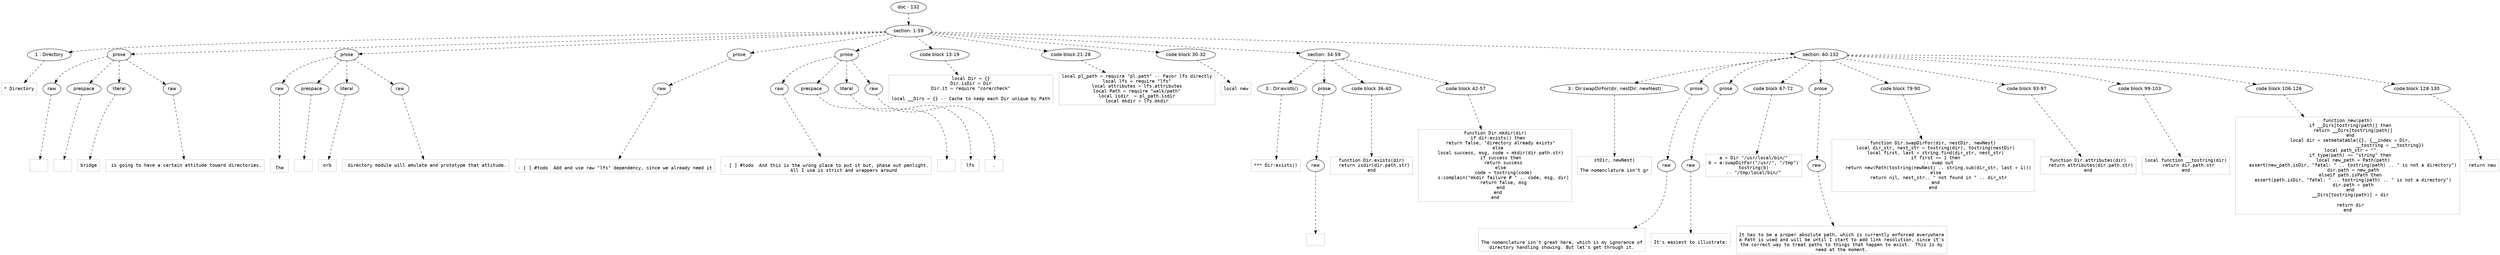 digraph lpegNode {

node [fontname=Helvetica]
edge [style=dashed]

doc_0 [label="doc - 132"]


doc_0 -> { section_1}
{rank=same; section_1}

section_1 [label="section: 1-59"]


// END RANK doc_0

section_1 -> { header_2 prose_3 prose_4 prose_5 prose_6 codeblock_7 codeblock_8 codeblock_9 section_10 section_11}
{rank=same; header_2 prose_3 prose_4 prose_5 prose_6 codeblock_7 codeblock_8 codeblock_9 section_10 section_11}

header_2 [label="1 : Directory"]

prose_3 [label="prose"]

prose_4 [label="prose"]

prose_5 [label="prose"]

prose_6 [label="prose"]

codeblock_7 [label="code block 13-19"]

codeblock_8 [label="code block 21-28"]

codeblock_9 [label="code block 30-32"]

section_10 [label="section: 34-59"]

section_11 [label="section: 60-132"]


// END RANK section_1

header_2 -> leaf_12
leaf_12  [color=Gray,shape=rectangle,fontname=Inconsolata,label="* Directory"]
// END RANK header_2

prose_3 -> { raw_13 prespace_14 literal_15 raw_16}
{rank=same; raw_13 prespace_14 literal_15 raw_16}

raw_13 [label="raw"]

prespace_14 [label="prespace"]

literal_15 [label="literal"]

raw_16 [label="raw"]


// END RANK prose_3

raw_13 -> leaf_17
leaf_17  [color=Gray,shape=rectangle,fontname=Inconsolata,label="
"]
// END RANK raw_13

prespace_14 -> leaf_18
leaf_18  [color=Gray,shape=rectangle,fontname=Inconsolata,label=""]
// END RANK prespace_14

literal_15 -> leaf_19
leaf_19  [color=Gray,shape=rectangle,fontname=Inconsolata,label="bridge"]
// END RANK literal_15

raw_16 -> leaf_20
leaf_20  [color=Gray,shape=rectangle,fontname=Inconsolata,label=" is going to have a certain attitude toward directories.
"]
// END RANK raw_16

prose_4 -> { raw_21 prespace_22 literal_23 raw_24}
{rank=same; raw_21 prespace_22 literal_23 raw_24}

raw_21 [label="raw"]

prespace_22 [label="prespace"]

literal_23 [label="literal"]

raw_24 [label="raw"]


// END RANK prose_4

raw_21 -> leaf_25
leaf_25  [color=Gray,shape=rectangle,fontname=Inconsolata,label="
The"]
// END RANK raw_21

prespace_22 -> leaf_26
leaf_26  [color=Gray,shape=rectangle,fontname=Inconsolata,label=" "]
// END RANK prespace_22

literal_23 -> leaf_27
leaf_27  [color=Gray,shape=rectangle,fontname=Inconsolata,label="orb"]
// END RANK literal_23

raw_24 -> leaf_28
leaf_28  [color=Gray,shape=rectangle,fontname=Inconsolata,label=" directory module will emulate and prototype that attitude.
"]
// END RANK raw_24

prose_5 -> { raw_29}
{rank=same; raw_29}

raw_29 [label="raw"]


// END RANK prose_5

raw_29 -> leaf_30
leaf_30  [color=Gray,shape=rectangle,fontname=Inconsolata,label="
- [ ] #todo  Add and use raw \"lfs\" dependency, since we already need it
"]
// END RANK raw_29

prose_6 -> { raw_31 prespace_32 literal_33 raw_34}
{rank=same; raw_31 prespace_32 literal_33 raw_34}

raw_31 [label="raw"]

prespace_32 [label="prespace"]

literal_33 [label="literal"]

raw_34 [label="raw"]


// END RANK prose_6

raw_31 -> leaf_35
leaf_35  [color=Gray,shape=rectangle,fontname=Inconsolata,label="
- [ ] #todo  And this is the wrong place to put it but, phase out penlight.
             All I use is strict and wrappers around"]
// END RANK raw_31

prespace_32 -> leaf_36
leaf_36  [color=Gray,shape=rectangle,fontname=Inconsolata,label=" "]
// END RANK prespace_32

literal_33 -> leaf_37
leaf_37  [color=Gray,shape=rectangle,fontname=Inconsolata,label="lfs"]
// END RANK literal_33

raw_34 -> leaf_38
leaf_38  [color=Gray,shape=rectangle,fontname=Inconsolata,label=".
"]
// END RANK raw_34

codeblock_7 -> leaf_39
leaf_39  [color=Gray,shape=rectangle,fontname=Inconsolata,label="local Dir = {}
Dir.isDir = Dir
Dir.it = require \"core/check\"

local __Dirs = {} -- Cache to keep each Dir unique by Path"]
// END RANK codeblock_7

codeblock_8 -> leaf_40
leaf_40  [color=Gray,shape=rectangle,fontname=Inconsolata,label="local pl_path = require \"pl.path\" -- Favor lfs directly
local lfs = require \"lfs\"
local attributes = lfs.attributes
local Path = require \"walk/path\"
local isdir  = pl_path.isdir
local mkdir = lfs.mkdir"]
// END RANK codeblock_8

codeblock_9 -> leaf_41
leaf_41  [color=Gray,shape=rectangle,fontname=Inconsolata,label="local new"]
// END RANK codeblock_9

section_10 -> { header_42 prose_43 codeblock_44 codeblock_45}
{rank=same; header_42 prose_43 codeblock_44 codeblock_45}

header_42 [label="3 : Dir:exists()"]

prose_43 [label="prose"]

codeblock_44 [label="code block 36-40"]

codeblock_45 [label="code block 42-57"]


// END RANK section_10

header_42 -> leaf_46
leaf_46  [color=Gray,shape=rectangle,fontname=Inconsolata,label="*** Dir:exists()"]
// END RANK header_42

prose_43 -> { raw_47}
{rank=same; raw_47}

raw_47 [label="raw"]


// END RANK prose_43

raw_47 -> leaf_48
leaf_48  [color=Gray,shape=rectangle,fontname=Inconsolata,label="
"]
// END RANK raw_47

codeblock_44 -> leaf_49
leaf_49  [color=Gray,shape=rectangle,fontname=Inconsolata,label="function Dir.exists(dir)
  return isdir(dir.path.str)
end"]
// END RANK codeblock_44

codeblock_45 -> leaf_50
leaf_50  [color=Gray,shape=rectangle,fontname=Inconsolata,label="function Dir.mkdir(dir)
  if dir:exists() then
    return false, \"directory already exists\"
  else
    local success, msg, code = mkdir(dir.path.str)
    if success then
      return success
    else
      code = tostring(code)
      s:complain(\"mkdir failure # \" .. code, msg, dir)
      return false, msg
    end
  end
end"]
// END RANK codeblock_45

section_11 -> { header_51 prose_52 prose_53 codeblock_54 prose_55 codeblock_56 codeblock_57 codeblock_58 codeblock_59 codeblock_60}
{rank=same; header_51 prose_52 prose_53 codeblock_54 prose_55 codeblock_56 codeblock_57 codeblock_58 codeblock_59 codeblock_60}

header_51 [label="3 : Dir.swapDirFor(dir, nestDir, newNest)"]

prose_52 [label="prose"]

prose_53 [label="prose"]

codeblock_54 [label="code block 67-72"]

prose_55 [label="prose"]

codeblock_56 [label="code block 79-90"]

codeblock_57 [label="code block 93-97"]

codeblock_58 [label="code block 99-103"]

codeblock_59 [label="code block 106-126"]

codeblock_60 [label="code block 128-130"]


// END RANK section_11

header_51 -> leaf_61
leaf_61  [color=Gray,shape=rectangle,fontname=Inconsolata,label="stDir, newNest)

The nomenclature isn't gr"]
// END RANK header_51

prose_52 -> { raw_62}
{rank=same; raw_62}

raw_62 [label="raw"]


// END RANK prose_52

raw_62 -> leaf_63
leaf_63  [color=Gray,shape=rectangle,fontname=Inconsolata,label="

The nomenclature isn't great here, which is my ignorance of
directory handling showing. But let's get through it.
"]
// END RANK raw_62

prose_53 -> { raw_64}
{rank=same; raw_64}

raw_64 [label="raw"]


// END RANK prose_53

raw_64 -> leaf_65
leaf_65  [color=Gray,shape=rectangle,fontname=Inconsolata,label="
It's easiest to illustrate:
"]
// END RANK raw_64

codeblock_54 -> leaf_66
leaf_66  [color=Gray,shape=rectangle,fontname=Inconsolata,label="a = Dir \"/usr/local/bin/\"
b = a:swapDirFor(\"/usr/\", \"/tmp\")
tostring(b)
-- \"/tmp/local/bin/\""]
// END RANK codeblock_54

prose_55 -> { raw_67}
{rank=same; raw_67}

raw_67 [label="raw"]


// END RANK prose_55

raw_67 -> leaf_68
leaf_68  [color=Gray,shape=rectangle,fontname=Inconsolata,label="
It has to be a proper absolute path, which is currently enforced everywhere
a Path is used and will be until I start to add link resolution, since it's
the correct way to treat paths to things that happen to exist.  This is my
need at the moment.
"]
// END RANK raw_67

codeblock_56 -> leaf_69
leaf_69  [color=Gray,shape=rectangle,fontname=Inconsolata,label="function Dir.swapDirFor(dir, nestDir, newNest)
  local dir_str, nest_str = tostring(dir), tostring(nestDir)
  local first, last = string.find(dir_str, nest_str)
  if first == 1 then
    -- swap out
    return new(Path(tostring(newNest) .. string.sub(dir_str, last + 1)))
  else
    return nil, nest_str.. \" not found in \" .. dir_str
  end
end"]
// END RANK codeblock_56

codeblock_57 -> leaf_70
leaf_70  [color=Gray,shape=rectangle,fontname=Inconsolata,label="function Dir.attributes(dir)
  return attributes(dir.path.str)
end"]
// END RANK codeblock_57

codeblock_58 -> leaf_71
leaf_71  [color=Gray,shape=rectangle,fontname=Inconsolata,label="local function __tostring(dir)
  return dir.path.str
end"]
// END RANK codeblock_58

codeblock_59 -> leaf_72
leaf_72  [color=Gray,shape=rectangle,fontname=Inconsolata,label="function new(path)
  if __Dirs[tostring(path)] then
    return __Dirs[tostring(path)]
  end
  local dir = setmetatable({}, {__index = Dir,
                               __tostring = __tostring})
  local path_str = \"\"
  if type(path) == \"string\" then
    local new_path = Path(path)
    assert(new_path.isDir, \"fatal: \" .. tostring(path) .. \" is not a directory\")
    dir.path = new_path
  elseif path.isPath then
    assert(path.isDir, \"fatal: \" .. tostring(path) .. \" is not a directory\")
    dir.path = path
  end
  __Dirs[tostring(path)] = dir

  return dir
end"]
// END RANK codeblock_59

codeblock_60 -> leaf_73
leaf_73  [color=Gray,shape=rectangle,fontname=Inconsolata,label="return new"]
// END RANK codeblock_60


}
